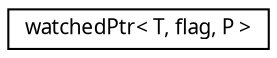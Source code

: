 digraph "Grafische Darstellung der Klassenhierarchie"
{
  edge [fontname="Sans",fontsize="10",labelfontname="Sans",labelfontsize="10"];
  node [fontname="Sans",fontsize="10",shape=record];
  rankdir="LR";
  Node0 [label="watchedPtr\< T, flag, P \>",height=0.2,width=0.4,color="black", fillcolor="white", style="filled",URL="$dd/d82/classwatchedPtr.html"];
}
